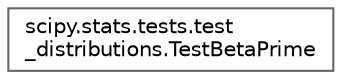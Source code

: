 digraph "Graphical Class Hierarchy"
{
 // LATEX_PDF_SIZE
  bgcolor="transparent";
  edge [fontname=Helvetica,fontsize=10,labelfontname=Helvetica,labelfontsize=10];
  node [fontname=Helvetica,fontsize=10,shape=box,height=0.2,width=0.4];
  rankdir="LR";
  Node0 [id="Node000000",label="scipy.stats.tests.test\l_distributions.TestBetaPrime",height=0.2,width=0.4,color="grey40", fillcolor="white", style="filled",URL="$d6/d3d/classscipy_1_1stats_1_1tests_1_1test__distributions_1_1TestBetaPrime.html",tooltip=" "];
}
